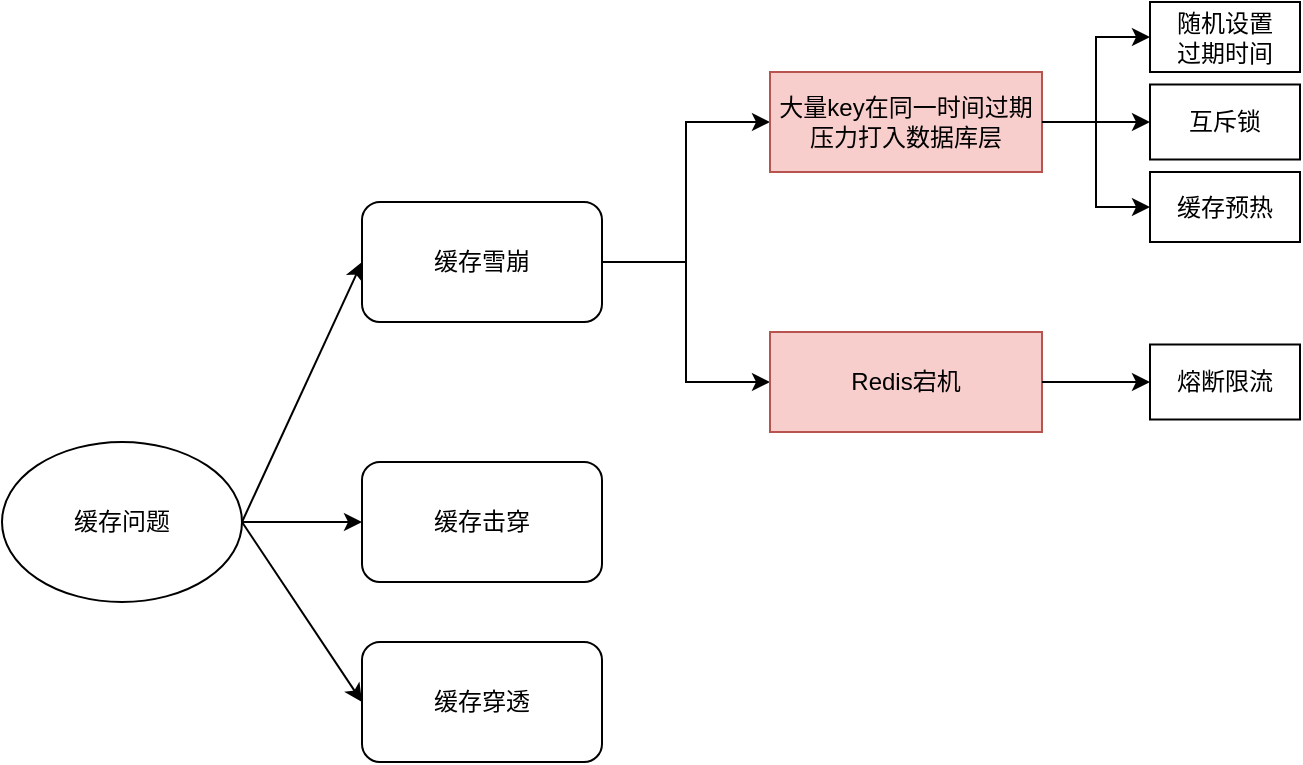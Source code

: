 <mxfile version="23.1.5" type="github">
  <diagram name="第 1 页" id="hsL5zEzna-w4BdSbxTTW">
    <mxGraphModel dx="1026" dy="1724" grid="1" gridSize="10" guides="1" tooltips="1" connect="1" arrows="1" fold="1" page="1" pageScale="1" pageWidth="827" pageHeight="1169" math="0" shadow="0">
      <root>
        <mxCell id="0" />
        <mxCell id="1" parent="0" />
        <mxCell id="rBkjVvntu-3yIy-otj2K-1" value="缓存问题" style="ellipse;whiteSpace=wrap;html=1;" vertex="1" parent="1">
          <mxGeometry x="30" y="200" width="120" height="80" as="geometry" />
        </mxCell>
        <mxCell id="rBkjVvntu-3yIy-otj2K-2" value="缓存击穿" style="rounded=1;whiteSpace=wrap;html=1;" vertex="1" parent="1">
          <mxGeometry x="210" y="210" width="120" height="60" as="geometry" />
        </mxCell>
        <mxCell id="rBkjVvntu-3yIy-otj2K-9" style="edgeStyle=orthogonalEdgeStyle;rounded=0;orthogonalLoop=1;jettySize=auto;html=1;exitX=1;exitY=0.5;exitDx=0;exitDy=0;entryX=0;entryY=0.5;entryDx=0;entryDy=0;" edge="1" parent="1" source="rBkjVvntu-3yIy-otj2K-3" target="rBkjVvntu-3yIy-otj2K-5">
          <mxGeometry relative="1" as="geometry" />
        </mxCell>
        <mxCell id="rBkjVvntu-3yIy-otj2K-25" style="edgeStyle=orthogonalEdgeStyle;rounded=0;orthogonalLoop=1;jettySize=auto;html=1;exitX=1;exitY=0.5;exitDx=0;exitDy=0;entryX=0;entryY=0.5;entryDx=0;entryDy=0;" edge="1" parent="1" source="rBkjVvntu-3yIy-otj2K-3" target="rBkjVvntu-3yIy-otj2K-18">
          <mxGeometry relative="1" as="geometry" />
        </mxCell>
        <mxCell id="rBkjVvntu-3yIy-otj2K-3" value="缓存雪崩" style="rounded=1;whiteSpace=wrap;html=1;" vertex="1" parent="1">
          <mxGeometry x="210" y="80" width="120" height="60" as="geometry" />
        </mxCell>
        <mxCell id="rBkjVvntu-3yIy-otj2K-4" value="缓存穿透" style="rounded=1;whiteSpace=wrap;html=1;" vertex="1" parent="1">
          <mxGeometry x="210" y="300" width="120" height="60" as="geometry" />
        </mxCell>
        <mxCell id="rBkjVvntu-3yIy-otj2K-10" value="" style="endArrow=classic;html=1;rounded=0;entryX=0;entryY=0.5;entryDx=0;entryDy=0;" edge="1" parent="1" target="rBkjVvntu-3yIy-otj2K-3">
          <mxGeometry width="50" height="50" relative="1" as="geometry">
            <mxPoint x="150" y="240" as="sourcePoint" />
            <mxPoint x="200" y="190" as="targetPoint" />
          </mxGeometry>
        </mxCell>
        <mxCell id="rBkjVvntu-3yIy-otj2K-11" value="" style="endArrow=classic;html=1;rounded=0;" edge="1" parent="1" target="rBkjVvntu-3yIy-otj2K-2">
          <mxGeometry width="50" height="50" relative="1" as="geometry">
            <mxPoint x="150" y="240" as="sourcePoint" />
            <mxPoint x="200" y="190" as="targetPoint" />
          </mxGeometry>
        </mxCell>
        <mxCell id="rBkjVvntu-3yIy-otj2K-12" value="" style="endArrow=classic;html=1;rounded=0;entryX=0;entryY=0.5;entryDx=0;entryDy=0;" edge="1" parent="1" target="rBkjVvntu-3yIy-otj2K-4">
          <mxGeometry width="50" height="50" relative="1" as="geometry">
            <mxPoint x="150" y="240" as="sourcePoint" />
            <mxPoint x="200" y="190" as="targetPoint" />
          </mxGeometry>
        </mxCell>
        <mxCell id="rBkjVvntu-3yIy-otj2K-16" value="" style="group" vertex="1" connectable="0" parent="1">
          <mxGeometry x="414" y="-20" width="265" height="120" as="geometry" />
        </mxCell>
        <mxCell id="rBkjVvntu-3yIy-otj2K-5" value="大量key在同一时间过期&lt;br&gt;压力打入数据库层" style="text;html=1;align=center;verticalAlign=middle;whiteSpace=wrap;rounded=0;fillColor=#f8cecc;strokeColor=#b85450;" vertex="1" parent="rBkjVvntu-3yIy-otj2K-16">
          <mxGeometry y="35" width="136" height="50" as="geometry" />
        </mxCell>
        <mxCell id="rBkjVvntu-3yIy-otj2K-6" value="随机设置&lt;br&gt;过期时间" style="rounded=0;whiteSpace=wrap;html=1;" vertex="1" parent="rBkjVvntu-3yIy-otj2K-16">
          <mxGeometry x="190" width="75" height="35" as="geometry" />
        </mxCell>
        <mxCell id="rBkjVvntu-3yIy-otj2K-13" style="edgeStyle=orthogonalEdgeStyle;rounded=0;orthogonalLoop=1;jettySize=auto;html=1;exitX=1;exitY=0.5;exitDx=0;exitDy=0;entryX=0;entryY=0.5;entryDx=0;entryDy=0;" edge="1" parent="rBkjVvntu-3yIy-otj2K-16" source="rBkjVvntu-3yIy-otj2K-5" target="rBkjVvntu-3yIy-otj2K-6">
          <mxGeometry relative="1" as="geometry" />
        </mxCell>
        <mxCell id="rBkjVvntu-3yIy-otj2K-7" value="互斥锁" style="rounded=0;whiteSpace=wrap;html=1;" vertex="1" parent="rBkjVvntu-3yIy-otj2K-16">
          <mxGeometry x="190" y="41.25" width="75" height="37.5" as="geometry" />
        </mxCell>
        <mxCell id="rBkjVvntu-3yIy-otj2K-14" style="edgeStyle=orthogonalEdgeStyle;rounded=0;orthogonalLoop=1;jettySize=auto;html=1;exitX=1;exitY=0.5;exitDx=0;exitDy=0;entryX=0;entryY=0.5;entryDx=0;entryDy=0;" edge="1" parent="rBkjVvntu-3yIy-otj2K-16" source="rBkjVvntu-3yIy-otj2K-5" target="rBkjVvntu-3yIy-otj2K-7">
          <mxGeometry relative="1" as="geometry" />
        </mxCell>
        <mxCell id="rBkjVvntu-3yIy-otj2K-8" value="缓存预热" style="rounded=0;whiteSpace=wrap;html=1;" vertex="1" parent="rBkjVvntu-3yIy-otj2K-16">
          <mxGeometry x="190" y="85" width="75" height="35" as="geometry" />
        </mxCell>
        <mxCell id="rBkjVvntu-3yIy-otj2K-15" style="edgeStyle=orthogonalEdgeStyle;rounded=0;orthogonalLoop=1;jettySize=auto;html=1;exitX=1;exitY=0.5;exitDx=0;exitDy=0;entryX=0;entryY=0.5;entryDx=0;entryDy=0;" edge="1" parent="rBkjVvntu-3yIy-otj2K-16" source="rBkjVvntu-3yIy-otj2K-5" target="rBkjVvntu-3yIy-otj2K-8">
          <mxGeometry relative="1" as="geometry" />
        </mxCell>
        <mxCell id="rBkjVvntu-3yIy-otj2K-17" value="" style="group" vertex="1" connectable="0" parent="1">
          <mxGeometry x="414" y="110" width="265" height="120" as="geometry" />
        </mxCell>
        <mxCell id="rBkjVvntu-3yIy-otj2K-18" value="Redis宕机" style="text;html=1;align=center;verticalAlign=middle;whiteSpace=wrap;rounded=0;fillColor=#f8cecc;strokeColor=#b85450;" vertex="1" parent="rBkjVvntu-3yIy-otj2K-17">
          <mxGeometry y="35" width="136" height="50" as="geometry" />
        </mxCell>
        <mxCell id="rBkjVvntu-3yIy-otj2K-21" value="熔断限流" style="rounded=0;whiteSpace=wrap;html=1;" vertex="1" parent="rBkjVvntu-3yIy-otj2K-17">
          <mxGeometry x="190" y="41.25" width="75" height="37.5" as="geometry" />
        </mxCell>
        <mxCell id="rBkjVvntu-3yIy-otj2K-22" style="edgeStyle=orthogonalEdgeStyle;rounded=0;orthogonalLoop=1;jettySize=auto;html=1;exitX=1;exitY=0.5;exitDx=0;exitDy=0;entryX=0;entryY=0.5;entryDx=0;entryDy=0;" edge="1" parent="rBkjVvntu-3yIy-otj2K-17" source="rBkjVvntu-3yIy-otj2K-18" target="rBkjVvntu-3yIy-otj2K-21">
          <mxGeometry relative="1" as="geometry" />
        </mxCell>
      </root>
    </mxGraphModel>
  </diagram>
</mxfile>
